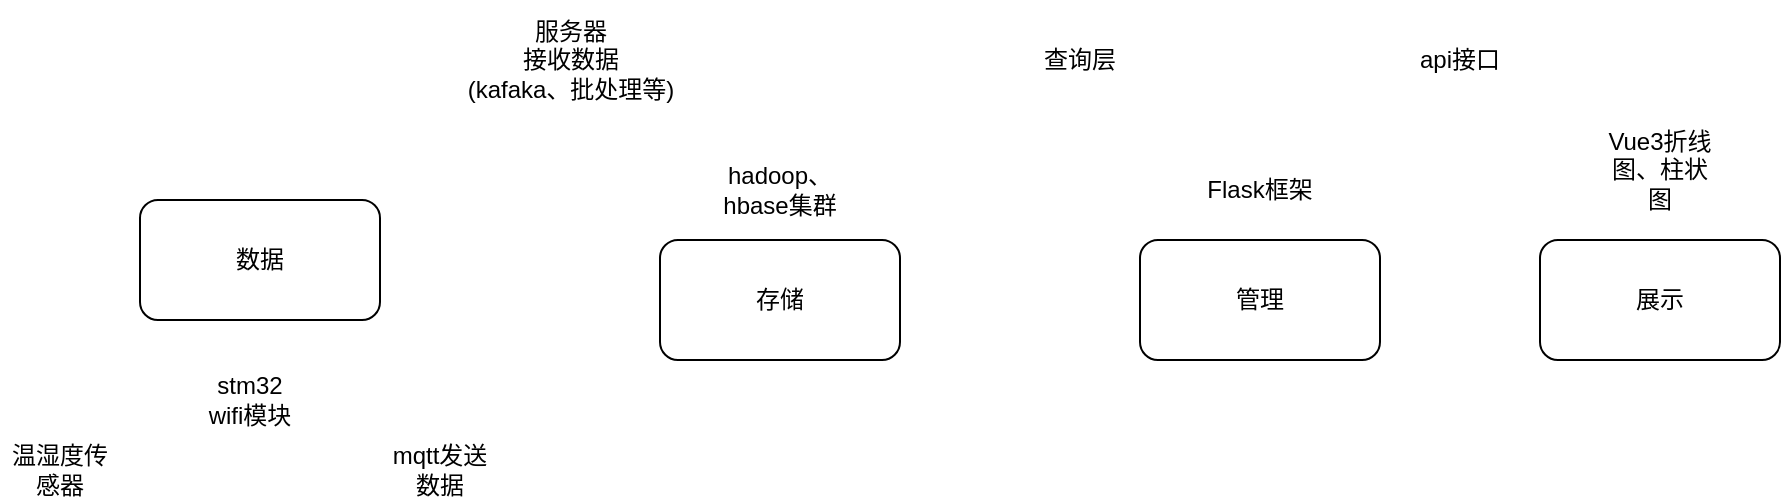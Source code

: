 <mxfile version="25.0.3">
  <diagram id="JMlI0H6a8-ccV5MEZNfv" name="架构图">
    <mxGraphModel dx="1898" dy="573" grid="1" gridSize="10" guides="1" tooltips="1" connect="1" arrows="1" fold="1" page="1" pageScale="1" pageWidth="827" pageHeight="1169" math="0" shadow="0">
      <root>
        <mxCell id="0" />
        <mxCell id="1" parent="0" />
        <mxCell id="kwsNt2Jeq_7CBIOytFr4-1" value="数据" style="rounded=1;whiteSpace=wrap;html=1;" vertex="1" parent="1">
          <mxGeometry x="-20" y="170" width="120" height="60" as="geometry" />
        </mxCell>
        <mxCell id="kwsNt2Jeq_7CBIOytFr4-2" value="存储" style="rounded=1;whiteSpace=wrap;html=1;" vertex="1" parent="1">
          <mxGeometry x="240" y="190" width="120" height="60" as="geometry" />
        </mxCell>
        <mxCell id="kwsNt2Jeq_7CBIOytFr4-3" value="管理" style="rounded=1;whiteSpace=wrap;html=1;" vertex="1" parent="1">
          <mxGeometry x="480" y="190" width="120" height="60" as="geometry" />
        </mxCell>
        <mxCell id="kwsNt2Jeq_7CBIOytFr4-4" value="展示" style="rounded=1;whiteSpace=wrap;html=1;" vertex="1" parent="1">
          <mxGeometry x="680" y="190" width="120" height="60" as="geometry" />
        </mxCell>
        <mxCell id="kwsNt2Jeq_7CBIOytFr4-5" value="温湿度传感器" style="text;html=1;align=center;verticalAlign=middle;whiteSpace=wrap;rounded=0;" vertex="1" parent="1">
          <mxGeometry x="-90" y="290" width="60" height="30" as="geometry" />
        </mxCell>
        <mxCell id="kwsNt2Jeq_7CBIOytFr4-6" value="stm32&lt;br&gt;wifi模块" style="text;html=1;align=center;verticalAlign=middle;whiteSpace=wrap;rounded=0;" vertex="1" parent="1">
          <mxGeometry y="250" width="70" height="40" as="geometry" />
        </mxCell>
        <mxCell id="kwsNt2Jeq_7CBIOytFr4-7" value="mqtt发送数据" style="text;html=1;align=center;verticalAlign=middle;whiteSpace=wrap;rounded=0;" vertex="1" parent="1">
          <mxGeometry x="100" y="290" width="60" height="30" as="geometry" />
        </mxCell>
        <mxCell id="kwsNt2Jeq_7CBIOytFr4-9" value="服务器&lt;div&gt;接收数据&lt;/div&gt;&lt;div&gt;(kafaka、批处理等)&lt;/div&gt;" style="text;html=1;align=center;verticalAlign=middle;resizable=0;points=[];autosize=1;strokeColor=none;fillColor=none;" vertex="1" parent="1">
          <mxGeometry x="130" y="70" width="130" height="60" as="geometry" />
        </mxCell>
        <mxCell id="kwsNt2Jeq_7CBIOytFr4-10" value="hadoop、&lt;div&gt;hbase集群&lt;/div&gt;" style="text;html=1;align=center;verticalAlign=middle;whiteSpace=wrap;rounded=0;" vertex="1" parent="1">
          <mxGeometry x="270" y="150" width="60" height="30" as="geometry" />
        </mxCell>
        <mxCell id="kwsNt2Jeq_7CBIOytFr4-11" value="查询层" style="text;html=1;align=center;verticalAlign=middle;whiteSpace=wrap;rounded=0;" vertex="1" parent="1">
          <mxGeometry x="420" y="85" width="60" height="30" as="geometry" />
        </mxCell>
        <mxCell id="kwsNt2Jeq_7CBIOytFr4-12" value="Flask框架" style="text;html=1;align=center;verticalAlign=middle;whiteSpace=wrap;rounded=0;" vertex="1" parent="1">
          <mxGeometry x="510" y="150" width="60" height="30" as="geometry" />
        </mxCell>
        <mxCell id="kwsNt2Jeq_7CBIOytFr4-13" value="Vue3折线图、柱状图" style="text;html=1;align=center;verticalAlign=middle;whiteSpace=wrap;rounded=0;" vertex="1" parent="1">
          <mxGeometry x="710" y="140" width="60" height="30" as="geometry" />
        </mxCell>
        <mxCell id="kwsNt2Jeq_7CBIOytFr4-14" value="api接口" style="text;html=1;align=center;verticalAlign=middle;whiteSpace=wrap;rounded=0;" vertex="1" parent="1">
          <mxGeometry x="610" y="85" width="60" height="30" as="geometry" />
        </mxCell>
      </root>
    </mxGraphModel>
  </diagram>
</mxfile>
